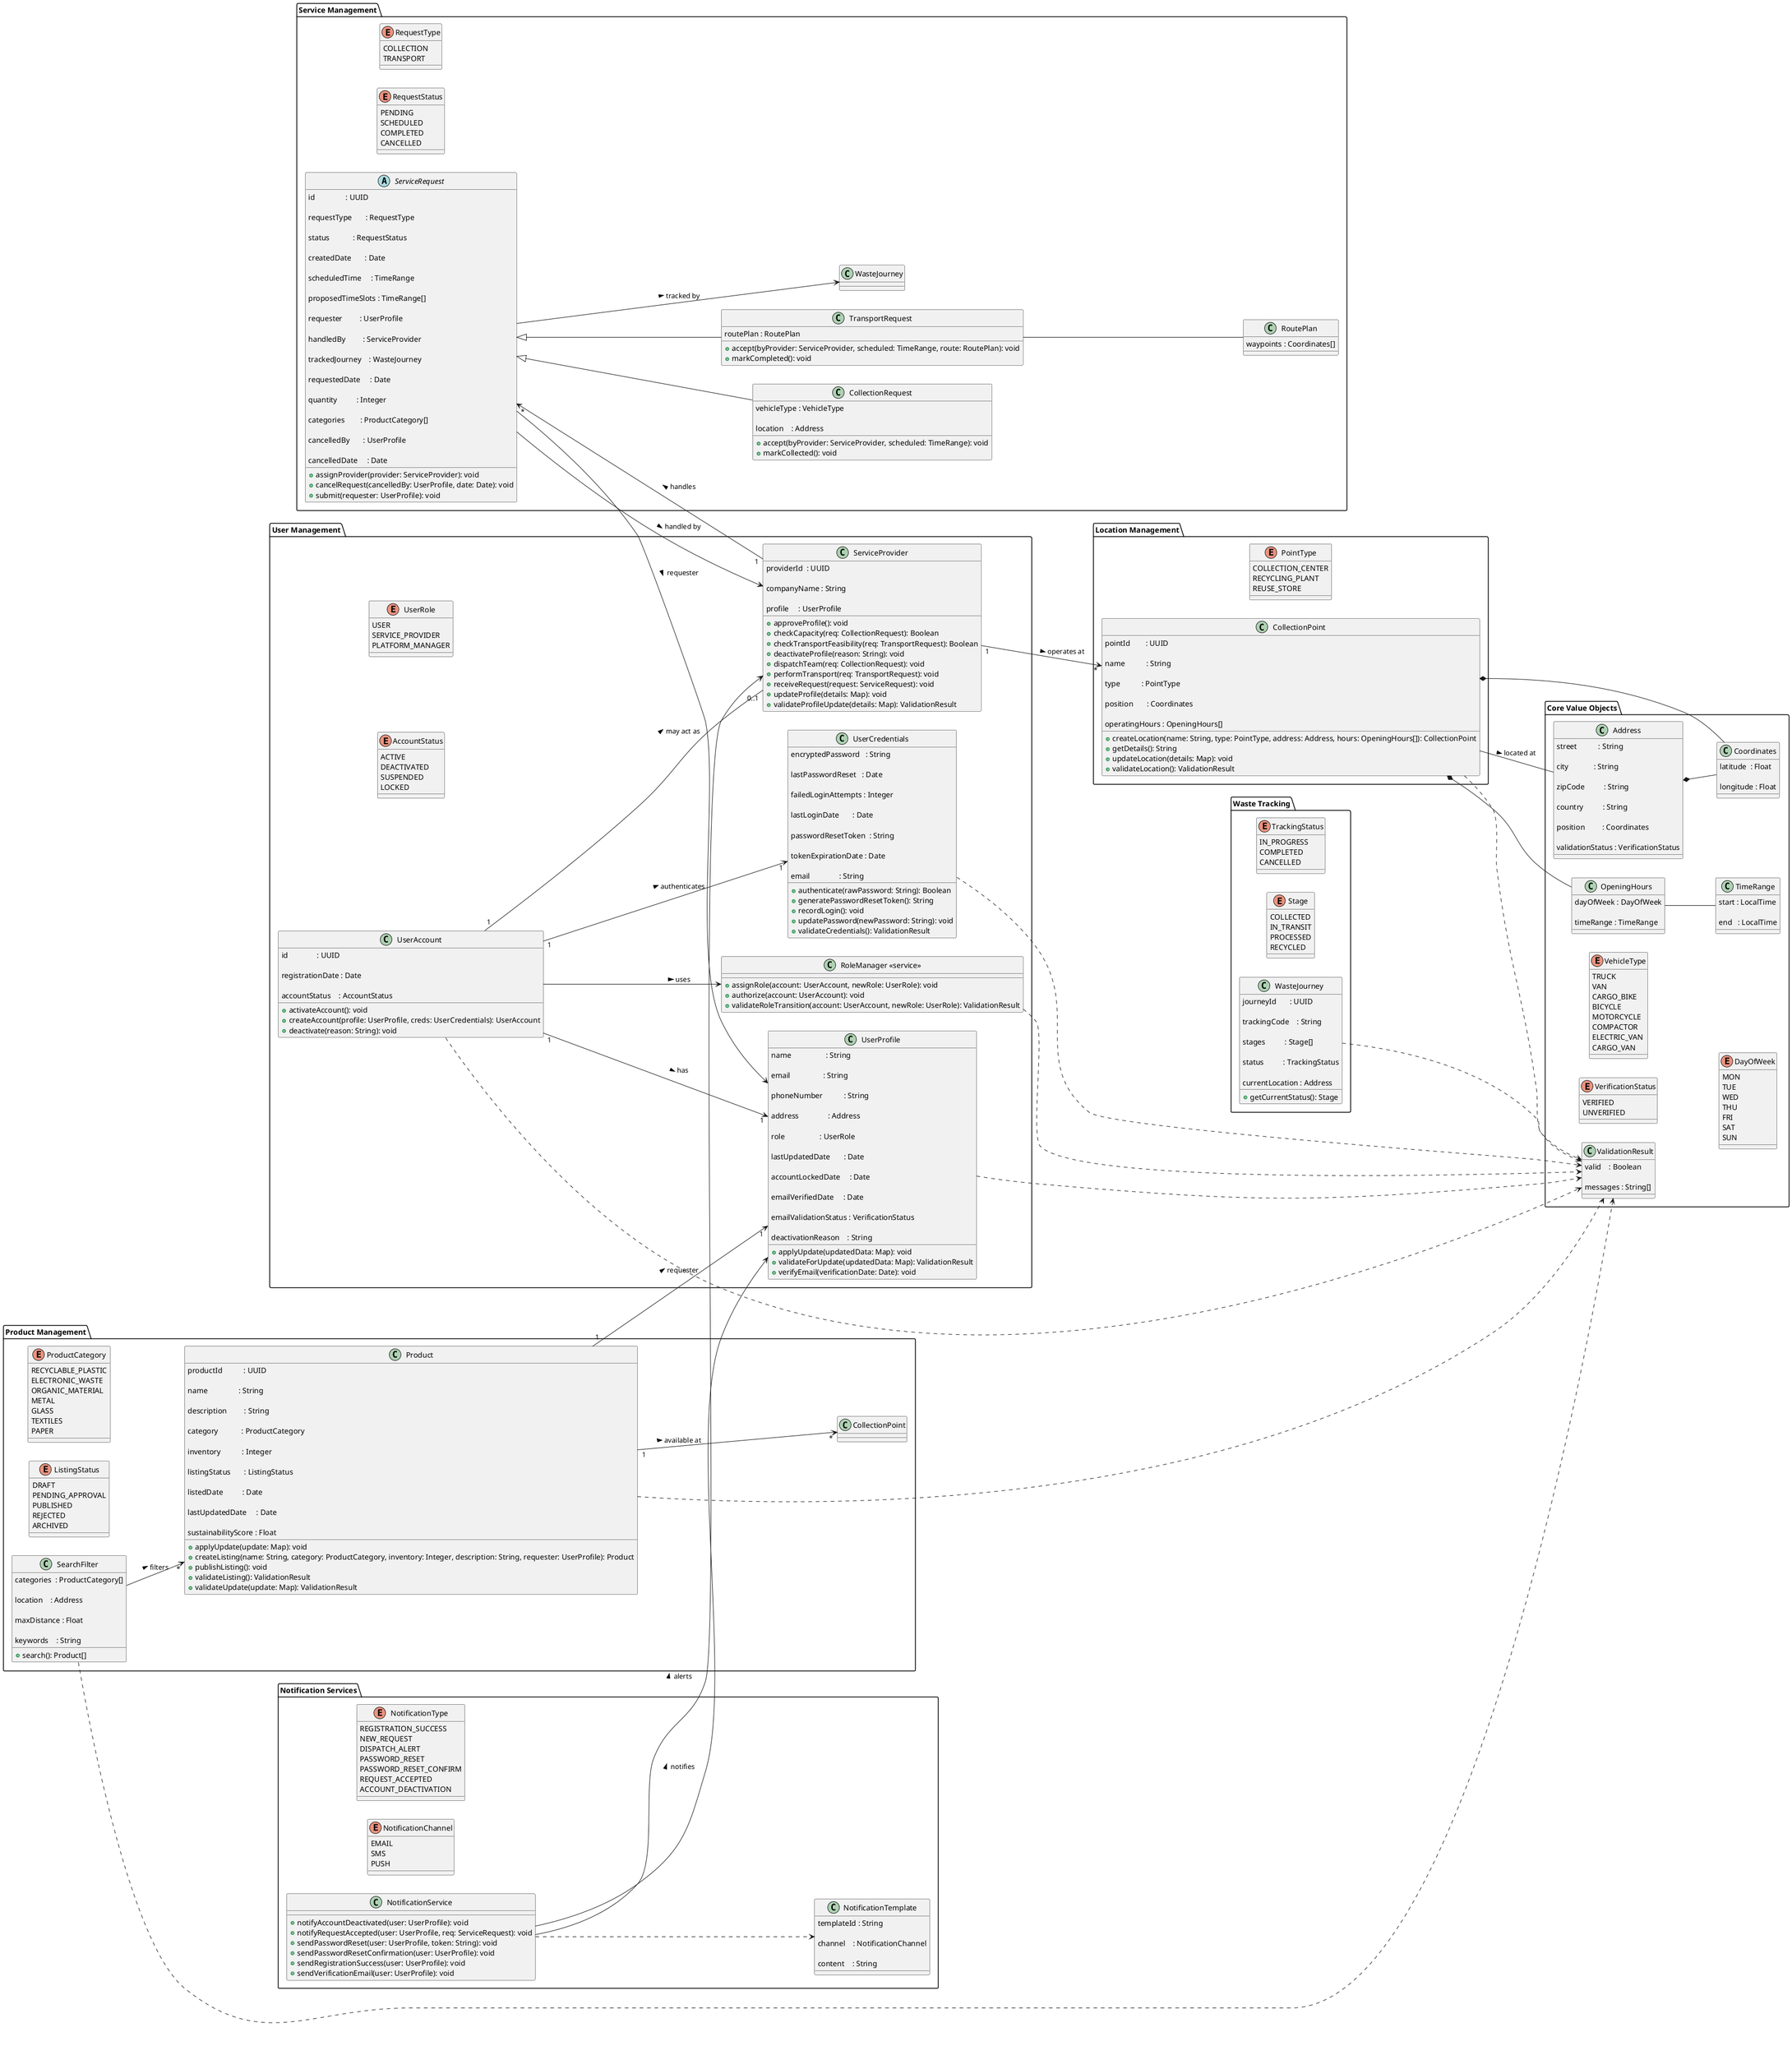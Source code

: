 @startuml
left to right direction
' ──────────────────────────────────────────────
'  CORE VALUE OBJECTS
' ──────────────────────────────────────────────
package "Core Value Objects" {
enum VerificationStatus {
VERIFIED
UNVERIFIED
}
enum VehicleType {
TRUCK
VAN
CARGO_BIKE
BICYCLE
MOTORCYCLE
COMPACTOR
ELECTRIC_VAN
CARGO_VAN
}
enum DayOfWeek {
MON
TUE
WED
THU
FRI
SAT
SUN
}
class ValidationResult {

valid    : Boolean

messages : String[]
}
class Coordinates {

latitude  : Float

longitude : Float
}
class Address {

street           : String

city             : String

zipCode          : String

country          : String

position         : Coordinates

validationStatus : VerificationStatus
}
class TimeRange {

start : LocalTime

end   : LocalTime
}
class OpeningHours {

dayOfWeek : DayOfWeek

timeRange : TimeRange
}
Address *-- Coordinates
OpeningHours -- TimeRange
}
' ──────────────────────────────────────────────
'  USER MANAGEMENT
' ──────────────────────────────────────────────
package "User Management" {
enum UserRole {
USER
SERVICE_PROVIDER
PLATFORM_MANAGER
}
enum AccountStatus {
ACTIVE
DEACTIVATED
SUSPENDED
LOCKED
}
class UserAccount {

id               : UUID

registrationDate : Date

accountStatus    : AccountStatus
  
  + activateAccount(): void
  + createAccount(profile: UserProfile, creds: UserCredentials): UserAccount
  + deactivate(reason: String): void
}
class UserProfile {

name                  : String

email                 : String

phoneNumber           : String

address               : Address

role                  : UserRole

lastUpdatedDate       : Date

accountLockedDate     : Date

emailVerifiedDate     : Date

emailValidationStatus : VerificationStatus

deactivationReason    : String
  
  + applyUpdate(updatedData: Map): void
  + validateForUpdate(updatedData: Map): ValidationResult
  + verifyEmail(verificationDate: Date): void
}
class UserCredentials {

encryptedPassword   : String

lastPasswordReset   : Date

failedLoginAttempts : Integer

lastLoginDate       : Date

passwordResetToken  : String

tokenExpirationDate : Date

email               : String
  
  + authenticate(rawPassword: String): Boolean
  + generatePasswordResetToken(): String
  + recordLogin(): void
  + updatePassword(newPassword: String): void
  + validateCredentials(): ValidationResult
}
class ServiceProvider {

providerId  : UUID

companyName : String

profile     : UserProfile
  
  + approveProfile(): void
  + checkCapacity(req: CollectionRequest): Boolean
  + checkTransportFeasibility(req: TransportRequest): Boolean
  + deactivateProfile(reason: String): void
  + dispatchTeam(req: CollectionRequest): void
  + performTransport(req: TransportRequest): void
  + receiveRequest(request: ServiceRequest): void
  + updateProfile(details: Map): void
  + validateProfileUpdate(details: Map): ValidationResult
}
class "RoleManager <<service>>" as RoleManager {
  
  + assignRole(account: UserAccount, newRole: UserRole): void
  + authorize(account: UserAccount): void
  + validateRoleTransition(account: UserAccount, newRole: UserRole): ValidationResult
}
UserAccount ..> ValidationResult
UserProfile ..> ValidationResult
UserCredentials ..> ValidationResult
RoleManager ..> ValidationResult
UserAccount "1" --> "1" UserProfile : has >
UserAccount "1" --> "1" UserCredentials : authenticates >
UserAccount --> RoleManager : uses >
UserAccount "1" -- "0..1" ServiceProvider : may act as >
}
' ──────────────────────────────────────────────
'  SERVICE MANAGEMENT
' ──────────────────────────────────────────────
package "Service Management" {
enum RequestType {
COLLECTION
TRANSPORT
}
enum RequestStatus {
PENDING
SCHEDULED
COMPLETED
CANCELLED
}
abstract class ServiceRequest {

id                : UUID

requestType       : RequestType

status            : RequestStatus

createdDate       : Date

scheduledTime     : TimeRange

proposedTimeSlots : TimeRange[]

requester         : UserProfile

handledBy         : ServiceProvider

trackedJourney    : WasteJourney

requestedDate     : Date

quantity          : Integer

categories        : ProductCategory[]

cancelledBy       : UserProfile

cancelledDate     : Date
  
  + assignProvider(provider: ServiceProvider): void
  + cancelRequest(cancelledBy: UserProfile, date: Date): void
  + submit(requester: UserProfile): void
}
class CollectionRequest extends ServiceRequest {

vehicleType : VehicleType

location    : Address
  
  + accept(byProvider: ServiceProvider, scheduled: TimeRange): void
  + markCollected(): void
}
class TransportRequest extends ServiceRequest {

routePlan : RoutePlan
  
  + accept(byProvider: ServiceProvider, scheduled: TimeRange, route: RoutePlan): void
  + markCompleted(): void
}

class RoutePlan {

waypoints : Coordinates[]
}
ServiceProvider "1" --> "*" ServiceRequest : handles >

TransportRequest -- RoutePlan
ServiceRequest --> WasteJourney : tracked by >
ServiceRequest --> UserProfile : requester >
ServiceRequest --> ServiceProvider : handled by >
}
' ──────────────────────────────────────────────
'  WASTE TRACKING
' ──────────────────────────────────────────────
package "Waste Tracking" {
enum TrackingStatus {
IN_PROGRESS
COMPLETED
CANCELLED
}
enum Stage {
COLLECTED
IN_TRANSIT
PROCESSED
RECYCLED
}
class WasteJourney {

journeyId       : UUID

trackingCode    : String

stages          : Stage[]

status          : TrackingStatus

currentLocation : Address
  
  + getCurrentStatus(): Stage
}
WasteJourney ..> ValidationResult
}
' ──────────────────────────────────────────────
'  PRODUCT MANAGEMENT
' ──────────────────────────────────────────────
package "Product Management" {
enum ProductCategory {
RECYCLABLE_PLASTIC
ELECTRONIC_WASTE
ORGANIC_MATERIAL
METAL
GLASS
TEXTILES
PAPER
}
enum ListingStatus {
DRAFT
PENDING_APPROVAL
PUBLISHED
REJECTED
ARCHIVED
}
class Product {

productId           : UUID

name                : String

description         : String

category            : ProductCategory

inventory           : Integer

listingStatus       : ListingStatus

listedDate          : Date

lastUpdatedDate     : Date

sustainabilityScore : Float
  
  + applyUpdate(update: Map): void
  + createListing(name: String, category: ProductCategory, inventory: Integer, description: String, requester: UserProfile): Product
  + publishListing(): void
  + validateListing(): ValidationResult
  + validateUpdate(update: Map): ValidationResult
}
class SearchFilter {

categories  : ProductCategory[]

location    : Address

maxDistance : Float

keywords    : String
  
  + search(): Product[]
}
Product ..> ValidationResult
SearchFilter ..> ValidationResult
Product "1" --> "*" CollectionPoint : available at >
Product "1" --> "1" UserProfile      : requester >
SearchFilter --> "*" Product            : filters >
}
' ──────────────────────────────────────────────
'  LOCATION MANAGEMENT
' ──────────────────────────────────────────────
package "Location Management" {
enum PointType {
COLLECTION_CENTER
RECYCLING_PLANT
REUSE_STORE
}
class CollectionPoint {

pointId        : UUID

name           : String

type           : PointType

position       : Coordinates

operatingHours : OpeningHours[]
  
  + createLocation(name: String, type: PointType, address: Address, hours: OpeningHours[]): CollectionPoint
  + getDetails(): String
  + updateLocation(details: Map): void
  + validateLocation(): ValidationResult
}
CollectionPoint ..> ValidationResult
CollectionPoint *-- Coordinates
CollectionPoint *-- OpeningHours
CollectionPoint -- Address : located at >
ServiceProvider "1" --> "*" CollectionPoint : operates at >
}
' ──────────────────────────────────────────────
'  NOTIFICATION SERVICES
' ──────────────────────────────────────────────
package "Notification Services" {
enum NotificationType {
REGISTRATION_SUCCESS
NEW_REQUEST
DISPATCH_ALERT
PASSWORD_RESET
PASSWORD_RESET_CONFIRM
REQUEST_ACCEPTED
ACCOUNT_DEACTIVATION
}
enum NotificationChannel{
EMAIL
SMS
PUSH
}
class NotificationTemplate {

templateId : String

channel    : NotificationChannel

content    : String
}
class NotificationService {
  
  + notifyAccountDeactivated(user: UserProfile): void
  + notifyRequestAccepted(user: UserProfile, req: ServiceRequest): void
  + sendPasswordReset(user: UserProfile, token: String): void
  + sendPasswordResetConfirmation(user: UserProfile): void
  + sendRegistrationSuccess(user: UserProfile): void
  + sendVerificationEmail(user: UserProfile): void
}
NotificationService ..> NotificationTemplate
NotificationService --> UserProfile     : notifies >
NotificationService --> ServiceProvider : alerts >
}
@enduml
